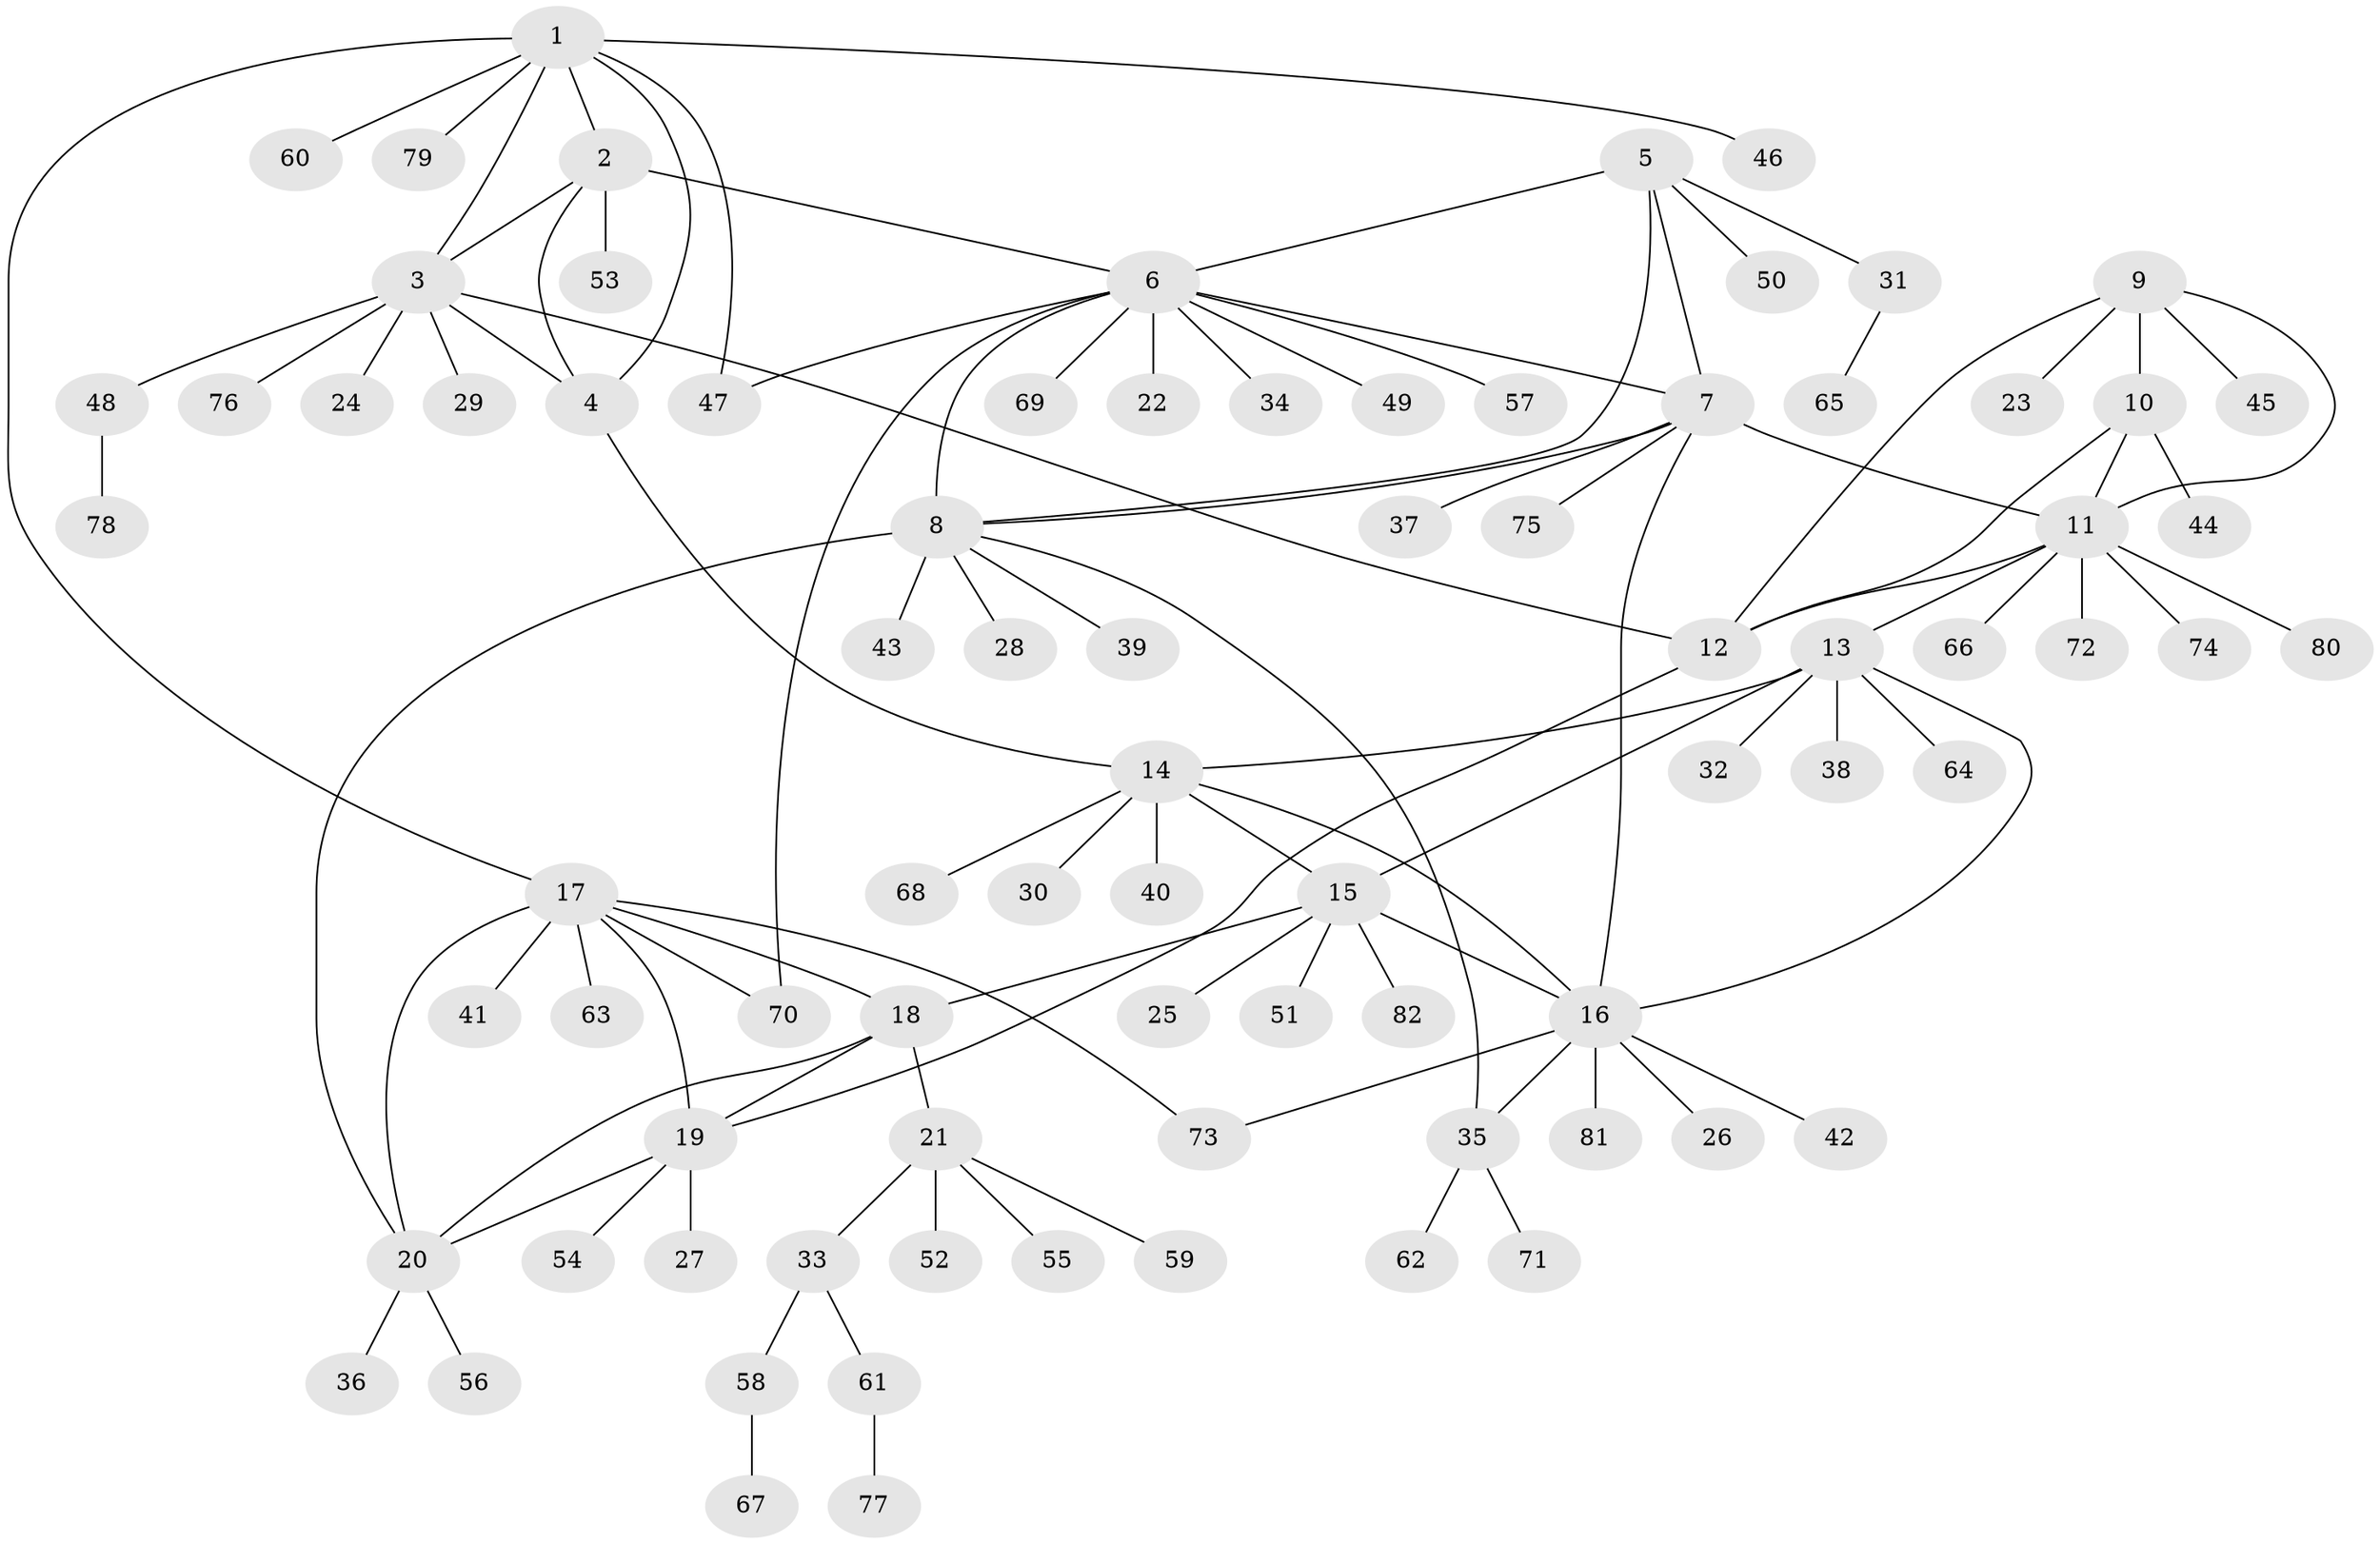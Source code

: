 // coarse degree distribution, {7: 0.047619047619047616, 13: 0.031746031746031744, 4: 0.047619047619047616, 9: 0.015873015873015872, 3: 0.031746031746031744, 8: 0.015873015873015872, 6: 0.06349206349206349, 11: 0.015873015873015872, 1: 0.6825396825396826, 2: 0.047619047619047616}
// Generated by graph-tools (version 1.1) at 2025/24/03/03/25 07:24:17]
// undirected, 82 vertices, 106 edges
graph export_dot {
graph [start="1"]
  node [color=gray90,style=filled];
  1;
  2;
  3;
  4;
  5;
  6;
  7;
  8;
  9;
  10;
  11;
  12;
  13;
  14;
  15;
  16;
  17;
  18;
  19;
  20;
  21;
  22;
  23;
  24;
  25;
  26;
  27;
  28;
  29;
  30;
  31;
  32;
  33;
  34;
  35;
  36;
  37;
  38;
  39;
  40;
  41;
  42;
  43;
  44;
  45;
  46;
  47;
  48;
  49;
  50;
  51;
  52;
  53;
  54;
  55;
  56;
  57;
  58;
  59;
  60;
  61;
  62;
  63;
  64;
  65;
  66;
  67;
  68;
  69;
  70;
  71;
  72;
  73;
  74;
  75;
  76;
  77;
  78;
  79;
  80;
  81;
  82;
  1 -- 2;
  1 -- 3;
  1 -- 4;
  1 -- 17;
  1 -- 46;
  1 -- 47;
  1 -- 60;
  1 -- 79;
  2 -- 3;
  2 -- 4;
  2 -- 6;
  2 -- 53;
  3 -- 4;
  3 -- 12;
  3 -- 24;
  3 -- 29;
  3 -- 48;
  3 -- 76;
  4 -- 14;
  5 -- 6;
  5 -- 7;
  5 -- 8;
  5 -- 31;
  5 -- 50;
  6 -- 7;
  6 -- 8;
  6 -- 22;
  6 -- 34;
  6 -- 47;
  6 -- 49;
  6 -- 57;
  6 -- 69;
  6 -- 70;
  7 -- 8;
  7 -- 11;
  7 -- 16;
  7 -- 37;
  7 -- 75;
  8 -- 20;
  8 -- 28;
  8 -- 35;
  8 -- 39;
  8 -- 43;
  9 -- 10;
  9 -- 11;
  9 -- 12;
  9 -- 23;
  9 -- 45;
  10 -- 11;
  10 -- 12;
  10 -- 44;
  11 -- 12;
  11 -- 13;
  11 -- 66;
  11 -- 72;
  11 -- 74;
  11 -- 80;
  12 -- 19;
  13 -- 14;
  13 -- 15;
  13 -- 16;
  13 -- 32;
  13 -- 38;
  13 -- 64;
  14 -- 15;
  14 -- 16;
  14 -- 30;
  14 -- 40;
  14 -- 68;
  15 -- 16;
  15 -- 18;
  15 -- 25;
  15 -- 51;
  15 -- 82;
  16 -- 26;
  16 -- 35;
  16 -- 42;
  16 -- 73;
  16 -- 81;
  17 -- 18;
  17 -- 19;
  17 -- 20;
  17 -- 41;
  17 -- 63;
  17 -- 70;
  17 -- 73;
  18 -- 19;
  18 -- 20;
  18 -- 21;
  19 -- 20;
  19 -- 27;
  19 -- 54;
  20 -- 36;
  20 -- 56;
  21 -- 33;
  21 -- 52;
  21 -- 55;
  21 -- 59;
  31 -- 65;
  33 -- 58;
  33 -- 61;
  35 -- 62;
  35 -- 71;
  48 -- 78;
  58 -- 67;
  61 -- 77;
}
